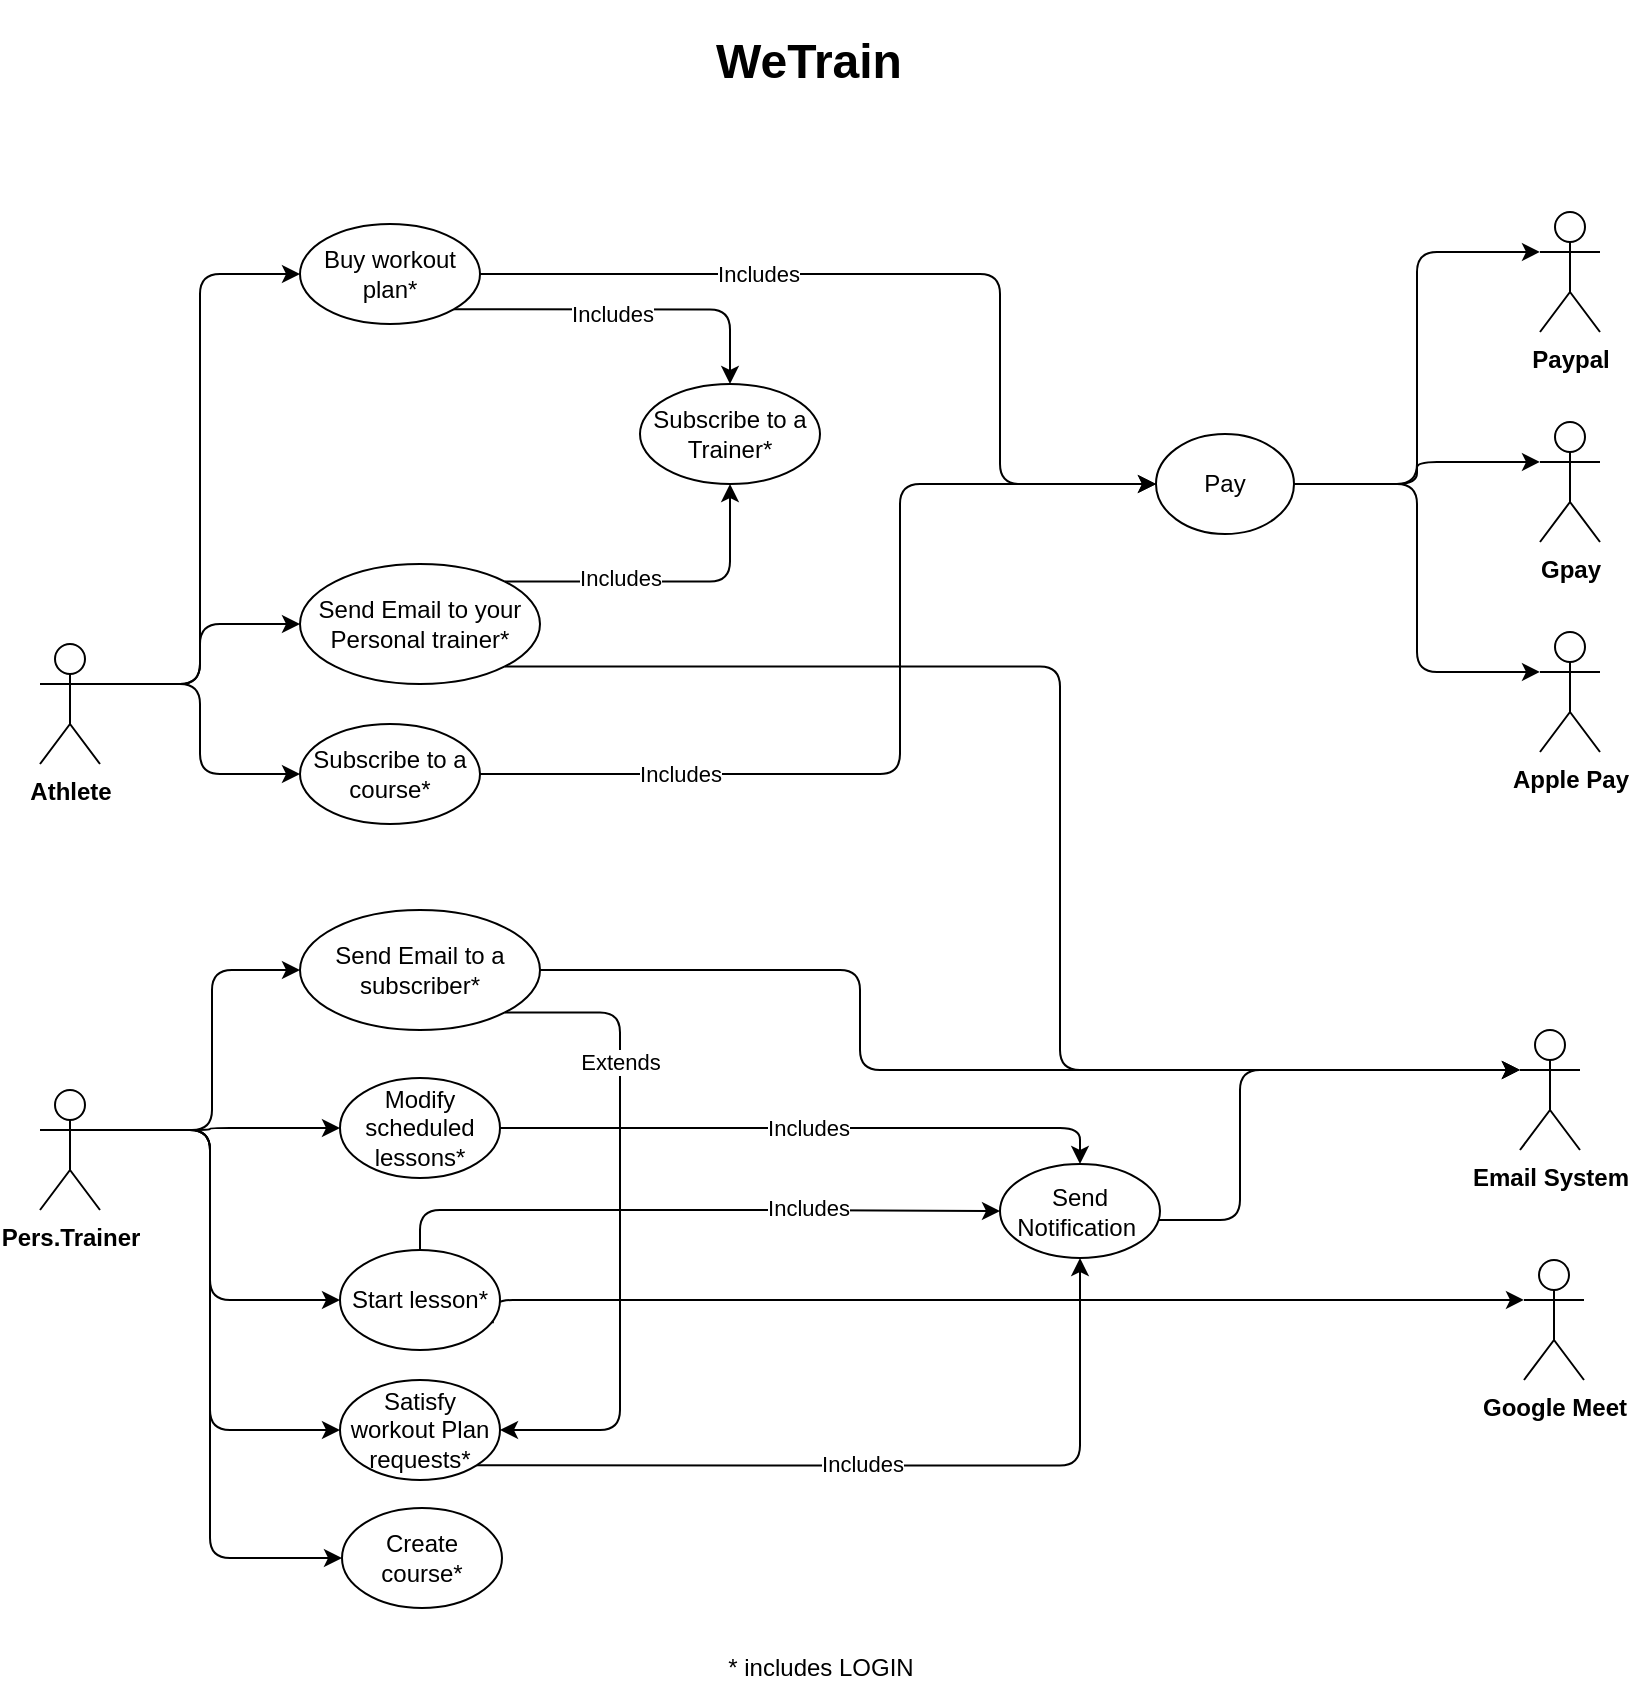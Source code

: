 <mxfile version="16.5.1" type="device"><diagram id="heDjnJoUL0jpEOGiXyep" name="Pagina-1"><mxGraphModel dx="1038" dy="641" grid="1" gridSize="10" guides="1" tooltips="1" connect="1" arrows="1" fold="1" page="1" pageScale="1" pageWidth="827" pageHeight="1169" math="0" shadow="0"><root><mxCell id="0"/><mxCell id="1" parent="0"/><mxCell id="hWXOvRztMWeQ3eAVVvtu-1" style="edgeStyle=orthogonalEdgeStyle;rounded=1;orthogonalLoop=1;jettySize=auto;html=1;exitX=1;exitY=0.333;exitDx=0;exitDy=0;exitPerimeter=0;entryX=0;entryY=0.5;entryDx=0;entryDy=0;" parent="1" source="hWXOvRztMWeQ3eAVVvtu-6" target="hWXOvRztMWeQ3eAVVvtu-42" edge="1"><mxGeometry relative="1" as="geometry"/></mxCell><mxCell id="hWXOvRztMWeQ3eAVVvtu-4" style="edgeStyle=orthogonalEdgeStyle;rounded=1;orthogonalLoop=1;jettySize=auto;html=1;exitX=1;exitY=0.333;exitDx=0;exitDy=0;exitPerimeter=0;entryX=0;entryY=0.5;entryDx=0;entryDy=0;" parent="1" source="hWXOvRztMWeQ3eAVVvtu-6" target="hWXOvRztMWeQ3eAVVvtu-33" edge="1"><mxGeometry relative="1" as="geometry"/></mxCell><mxCell id="hWXOvRztMWeQ3eAVVvtu-5" style="edgeStyle=orthogonalEdgeStyle;rounded=1;orthogonalLoop=1;jettySize=auto;html=1;exitX=1;exitY=0.333;exitDx=0;exitDy=0;exitPerimeter=0;entryX=0;entryY=0.5;entryDx=0;entryDy=0;" parent="1" source="hWXOvRztMWeQ3eAVVvtu-6" target="hWXOvRztMWeQ3eAVVvtu-62" edge="1"><mxGeometry relative="1" as="geometry"/></mxCell><mxCell id="hWXOvRztMWeQ3eAVVvtu-6" value="&lt;b&gt;Athlete&lt;/b&gt;" style="shape=umlActor;verticalLabelPosition=bottom;verticalAlign=top;html=1;outlineConnect=0;rounded=1;" parent="1" vertex="1"><mxGeometry x="30" y="376" width="30" height="60" as="geometry"/></mxCell><mxCell id="hWXOvRztMWeQ3eAVVvtu-7" style="edgeStyle=orthogonalEdgeStyle;rounded=1;orthogonalLoop=1;jettySize=auto;html=1;exitX=1;exitY=0.333;exitDx=0;exitDy=0;exitPerimeter=0;entryX=0;entryY=0.5;entryDx=0;entryDy=0;entryPerimeter=0;" parent="1" source="hWXOvRztMWeQ3eAVVvtu-14" target="hWXOvRztMWeQ3eAVVvtu-24" edge="1"><mxGeometry relative="1" as="geometry"><mxPoint x="55" y="619" as="sourcePoint"/><mxPoint x="175" y="604" as="targetPoint"/><Array as="points"><mxPoint x="115" y="619"/><mxPoint x="115" y="618"/></Array></mxGeometry></mxCell><mxCell id="hWXOvRztMWeQ3eAVVvtu-8" style="edgeStyle=orthogonalEdgeStyle;rounded=1;orthogonalLoop=1;jettySize=auto;html=1;exitX=1;exitY=0.333;exitDx=0;exitDy=0;exitPerimeter=0;entryX=0;entryY=0.5;entryDx=0;entryDy=0;" parent="1" source="hWXOvRztMWeQ3eAVVvtu-14" target="hWXOvRztMWeQ3eAVVvtu-27" edge="1"><mxGeometry relative="1" as="geometry"><mxPoint x="55" y="619" as="sourcePoint"/><mxPoint x="180" y="704" as="targetPoint"/><Array as="points"><mxPoint x="115" y="619"/><mxPoint x="115" y="704"/></Array></mxGeometry></mxCell><mxCell id="hWXOvRztMWeQ3eAVVvtu-9" style="edgeStyle=orthogonalEdgeStyle;rounded=1;orthogonalLoop=1;jettySize=auto;html=1;entryX=0;entryY=0.5;entryDx=0;entryDy=0;exitX=1;exitY=0.333;exitDx=0;exitDy=0;exitPerimeter=0;" parent="1" source="hWXOvRztMWeQ3eAVVvtu-14" target="hWXOvRztMWeQ3eAVVvtu-43" edge="1"><mxGeometry relative="1" as="geometry"><mxPoint x="45" y="619" as="sourcePoint"/><mxPoint x="180" y="864" as="targetPoint"/><Array as="points"><mxPoint x="115" y="619"/><mxPoint x="115" y="769"/></Array></mxGeometry></mxCell><mxCell id="hWXOvRztMWeQ3eAVVvtu-10" style="edgeStyle=orthogonalEdgeStyle;rounded=1;orthogonalLoop=1;jettySize=auto;html=1;exitX=1;exitY=0.333;exitDx=0;exitDy=0;exitPerimeter=0;entryX=0;entryY=0.5;entryDx=0;entryDy=0;" parent="1" source="hWXOvRztMWeQ3eAVVvtu-14" target="hWXOvRztMWeQ3eAVVvtu-57" edge="1"><mxGeometry relative="1" as="geometry"><mxPoint x="44" y="619" as="sourcePoint"/><mxPoint x="179" y="904" as="targetPoint"/><Array as="points"><mxPoint x="115" y="619"/><mxPoint x="115" y="833"/></Array></mxGeometry></mxCell><mxCell id="AkLmKCt1dw4DK2cWetB_-4" style="edgeStyle=orthogonalEdgeStyle;rounded=1;orthogonalLoop=1;jettySize=auto;html=1;exitX=1;exitY=0.333;exitDx=0;exitDy=0;exitPerimeter=0;entryX=0;entryY=0.5;entryDx=0;entryDy=0;" parent="1" target="AkLmKCt1dw4DK2cWetB_-3" edge="1"><mxGeometry relative="1" as="geometry"><mxPoint x="56" y="619" as="sourcePoint"/><mxPoint x="156" y="539" as="targetPoint"/><Array as="points"><mxPoint x="116" y="619"/><mxPoint x="116" y="539"/></Array></mxGeometry></mxCell><mxCell id="hWXOvRztMWeQ3eAVVvtu-14" value="&lt;b&gt;Pers.Trainer&lt;/b&gt;" style="shape=umlActor;verticalLabelPosition=bottom;verticalAlign=top;html=1;outlineConnect=0;rounded=1;" parent="1" vertex="1"><mxGeometry x="30" y="599" width="30" height="60" as="geometry"/></mxCell><mxCell id="hWXOvRztMWeQ3eAVVvtu-15" value="&lt;b&gt;Paypal&lt;/b&gt;" style="shape=umlActor;verticalLabelPosition=bottom;verticalAlign=top;html=1;outlineConnect=0;rounded=1;" parent="1" vertex="1"><mxGeometry x="780" y="160" width="30" height="60" as="geometry"/></mxCell><mxCell id="hWXOvRztMWeQ3eAVVvtu-16" value="&lt;b&gt;Gpay&lt;/b&gt;" style="shape=umlActor;verticalLabelPosition=bottom;verticalAlign=top;html=1;outlineConnect=0;rounded=1;" parent="1" vertex="1"><mxGeometry x="780" y="265" width="30" height="60" as="geometry"/></mxCell><mxCell id="hWXOvRztMWeQ3eAVVvtu-17" value="&lt;h1&gt;WeTrain&lt;/h1&gt;" style="text;html=1;align=center;verticalAlign=middle;resizable=0;points=[];autosize=1;strokeColor=none;fillColor=none;rounded=1;" parent="1" vertex="1"><mxGeometry x="359" y="60" width="110" height="50" as="geometry"/></mxCell><mxCell id="hWXOvRztMWeQ3eAVVvtu-21" style="edgeStyle=orthogonalEdgeStyle;rounded=1;orthogonalLoop=1;jettySize=auto;html=1;exitX=0.955;exitY=0.732;exitDx=0;exitDy=0;entryX=0;entryY=0.333;entryDx=0;entryDy=0;entryPerimeter=0;exitPerimeter=0;" parent="1" source="hWXOvRztMWeQ3eAVVvtu-27" target="hWXOvRztMWeQ3eAVVvtu-49" edge="1"><mxGeometry relative="1" as="geometry"><Array as="points"><mxPoint x="256" y="704"/></Array></mxGeometry></mxCell><mxCell id="hWXOvRztMWeQ3eAVVvtu-22" style="edgeStyle=orthogonalEdgeStyle;rounded=1;orthogonalLoop=1;jettySize=auto;html=1;exitX=1;exitY=0.5;exitDx=0;exitDy=0;entryX=0.5;entryY=0;entryDx=0;entryDy=0;" parent="1" source="hWXOvRztMWeQ3eAVVvtu-24" target="hWXOvRztMWeQ3eAVVvtu-29" edge="1"><mxGeometry relative="1" as="geometry"><Array as="points"><mxPoint x="260" y="618"/><mxPoint x="550" y="618"/></Array></mxGeometry></mxCell><mxCell id="hWXOvRztMWeQ3eAVVvtu-23" value="Includes" style="edgeLabel;html=1;align=center;verticalAlign=middle;resizable=0;points=[];rounded=1;" parent="hWXOvRztMWeQ3eAVVvtu-22" vertex="1" connectable="0"><mxGeometry x="0.023" y="-1" relative="1" as="geometry"><mxPoint x="-4" y="-1" as="offset"/></mxGeometry></mxCell><mxCell id="hWXOvRztMWeQ3eAVVvtu-24" value="Modify scheduled lessons*" style="ellipse;whiteSpace=wrap;html=1;rounded=1;" parent="1" vertex="1"><mxGeometry x="180" y="593" width="80" height="50" as="geometry"/></mxCell><mxCell id="hWXOvRztMWeQ3eAVVvtu-25" style="edgeStyle=orthogonalEdgeStyle;rounded=1;orthogonalLoop=1;jettySize=auto;html=1;exitX=0.5;exitY=0;exitDx=0;exitDy=0;entryX=0;entryY=0.5;entryDx=0;entryDy=0;" parent="1" source="hWXOvRztMWeQ3eAVVvtu-27" target="hWXOvRztMWeQ3eAVVvtu-29" edge="1"><mxGeometry relative="1" as="geometry"/></mxCell><mxCell id="hWXOvRztMWeQ3eAVVvtu-26" value="Includes" style="edgeLabel;html=1;align=center;verticalAlign=middle;resizable=0;points=[];rounded=1;" parent="hWXOvRztMWeQ3eAVVvtu-25" vertex="1" connectable="0"><mxGeometry x="0.294" y="3" relative="1" as="geometry"><mxPoint x="13" y="1" as="offset"/></mxGeometry></mxCell><mxCell id="hWXOvRztMWeQ3eAVVvtu-27" value="Start lesson*" style="ellipse;whiteSpace=wrap;html=1;rounded=1;" parent="1" vertex="1"><mxGeometry x="180" y="679" width="80" height="50" as="geometry"/></mxCell><mxCell id="hWXOvRztMWeQ3eAVVvtu-28" style="edgeStyle=orthogonalEdgeStyle;rounded=1;orthogonalLoop=1;jettySize=auto;html=1;entryX=0;entryY=0.333;entryDx=0;entryDy=0;entryPerimeter=0;" parent="1" source="hWXOvRztMWeQ3eAVVvtu-29" target="hWXOvRztMWeQ3eAVVvtu-59" edge="1"><mxGeometry relative="1" as="geometry"><Array as="points"><mxPoint x="630" y="664"/><mxPoint x="630" y="589"/></Array></mxGeometry></mxCell><mxCell id="hWXOvRztMWeQ3eAVVvtu-29" value="Send Notification&amp;nbsp;" style="ellipse;whiteSpace=wrap;html=1;rounded=1;" parent="1" vertex="1"><mxGeometry x="510" y="636" width="80" height="47" as="geometry"/></mxCell><mxCell id="hWXOvRztMWeQ3eAVVvtu-30" style="edgeStyle=orthogonalEdgeStyle;rounded=1;orthogonalLoop=1;jettySize=auto;html=1;entryX=0.5;entryY=1;entryDx=0;entryDy=0;exitX=1;exitY=0;exitDx=0;exitDy=0;" parent="1" source="hWXOvRztMWeQ3eAVVvtu-33" target="hWXOvRztMWeQ3eAVVvtu-77" edge="1"><mxGeometry relative="1" as="geometry"><mxPoint x="480" y="266" as="targetPoint"/><Array as="points"><mxPoint x="375" y="345"/></Array></mxGeometry></mxCell><mxCell id="hWXOvRztMWeQ3eAVVvtu-31" value="Includes" style="edgeLabel;html=1;align=center;verticalAlign=middle;resizable=0;points=[];rounded=1;" parent="hWXOvRztMWeQ3eAVVvtu-30" vertex="1" connectable="0"><mxGeometry x="-0.612" y="1" relative="1" as="geometry"><mxPoint x="26" y="-1" as="offset"/></mxGeometry></mxCell><mxCell id="hWXOvRztMWeQ3eAVVvtu-32" style="edgeStyle=orthogonalEdgeStyle;rounded=1;orthogonalLoop=1;jettySize=auto;html=1;exitX=1;exitY=1;exitDx=0;exitDy=0;entryX=0;entryY=0.333;entryDx=0;entryDy=0;entryPerimeter=0;" parent="1" source="hWXOvRztMWeQ3eAVVvtu-33" target="hWXOvRztMWeQ3eAVVvtu-59" edge="1"><mxGeometry relative="1" as="geometry"><Array as="points"><mxPoint x="540" y="387"/><mxPoint x="540" y="589"/></Array></mxGeometry></mxCell><mxCell id="hWXOvRztMWeQ3eAVVvtu-33" value="Send Email to your Personal trainer*" style="ellipse;whiteSpace=wrap;html=1;rounded=1;" parent="1" vertex="1"><mxGeometry x="160" y="336" width="120" height="60" as="geometry"/></mxCell><mxCell id="hWXOvRztMWeQ3eAVVvtu-40" style="edgeStyle=orthogonalEdgeStyle;rounded=1;orthogonalLoop=1;jettySize=auto;html=1;exitX=1;exitY=0.5;exitDx=0;exitDy=0;entryX=0;entryY=0.5;entryDx=0;entryDy=0;" parent="1" source="hWXOvRztMWeQ3eAVVvtu-42" target="hWXOvRztMWeQ3eAVVvtu-47" edge="1"><mxGeometry relative="1" as="geometry"><Array as="points"><mxPoint x="510" y="191"/><mxPoint x="510" y="296"/></Array><mxPoint x="480" y="216" as="targetPoint"/></mxGeometry></mxCell><mxCell id="hWXOvRztMWeQ3eAVVvtu-41" value="Includes" style="edgeLabel;html=1;align=center;verticalAlign=middle;resizable=0;points=[];rounded=1;" parent="hWXOvRztMWeQ3eAVVvtu-40" vertex="1" connectable="0"><mxGeometry x="-0.756" relative="1" as="geometry"><mxPoint x="85" as="offset"/></mxGeometry></mxCell><mxCell id="AkLmKCt1dw4DK2cWetB_-1" style="edgeStyle=orthogonalEdgeStyle;rounded=1;orthogonalLoop=1;jettySize=auto;html=1;exitX=1;exitY=1;exitDx=0;exitDy=0;entryX=0.5;entryY=0;entryDx=0;entryDy=0;" parent="1" source="hWXOvRztMWeQ3eAVVvtu-42" target="hWXOvRztMWeQ3eAVVvtu-77" edge="1"><mxGeometry relative="1" as="geometry"><Array as="points"><mxPoint x="375" y="209"/></Array></mxGeometry></mxCell><mxCell id="AkLmKCt1dw4DK2cWetB_-2" value="Includes" style="edgeLabel;html=1;align=center;verticalAlign=middle;resizable=0;points=[];rounded=1;" parent="AkLmKCt1dw4DK2cWetB_-1" vertex="1" connectable="0"><mxGeometry x="-0.103" y="-1" relative="1" as="geometry"><mxPoint y="1" as="offset"/></mxGeometry></mxCell><mxCell id="hWXOvRztMWeQ3eAVVvtu-42" value="Buy workout plan*" style="ellipse;whiteSpace=wrap;html=1;rounded=1;" parent="1" vertex="1"><mxGeometry x="160" y="166" width="90" height="50" as="geometry"/></mxCell><mxCell id="cN4oBKTkp6_k6Od906Y6-1" style="edgeStyle=orthogonalEdgeStyle;rounded=1;orthogonalLoop=1;jettySize=auto;html=1;exitX=1;exitY=1;exitDx=0;exitDy=0;entryX=0.5;entryY=1;entryDx=0;entryDy=0;" parent="1" source="hWXOvRztMWeQ3eAVVvtu-43" target="hWXOvRztMWeQ3eAVVvtu-29" edge="1"><mxGeometry relative="1" as="geometry"/></mxCell><mxCell id="cN4oBKTkp6_k6Od906Y6-2" value="Includes" style="edgeLabel;html=1;align=center;verticalAlign=middle;resizable=0;points=[];rounded=1;" parent="cN4oBKTkp6_k6Od906Y6-1" vertex="1" connectable="0"><mxGeometry x="-0.05" y="1" relative="1" as="geometry"><mxPoint as="offset"/></mxGeometry></mxCell><mxCell id="hWXOvRztMWeQ3eAVVvtu-43" value="Satisfy workout Plan requests*" style="ellipse;whiteSpace=wrap;html=1;rounded=1;" parent="1" vertex="1"><mxGeometry x="180" y="744" width="80" height="50" as="geometry"/></mxCell><mxCell id="hWXOvRztMWeQ3eAVVvtu-44" style="edgeStyle=orthogonalEdgeStyle;rounded=1;orthogonalLoop=1;jettySize=auto;html=1;exitX=1;exitY=0.5;exitDx=0;exitDy=0;entryX=0;entryY=0.333;entryDx=0;entryDy=0;entryPerimeter=0;" parent="1" source="hWXOvRztMWeQ3eAVVvtu-47" target="hWXOvRztMWeQ3eAVVvtu-15" edge="1"><mxGeometry relative="1" as="geometry"/></mxCell><mxCell id="hWXOvRztMWeQ3eAVVvtu-45" style="edgeStyle=orthogonalEdgeStyle;rounded=1;orthogonalLoop=1;jettySize=auto;html=1;exitX=1;exitY=0.5;exitDx=0;exitDy=0;entryX=0;entryY=0.333;entryDx=0;entryDy=0;entryPerimeter=0;" parent="1" source="hWXOvRztMWeQ3eAVVvtu-47" target="hWXOvRztMWeQ3eAVVvtu-16" edge="1"><mxGeometry relative="1" as="geometry"/></mxCell><mxCell id="hWXOvRztMWeQ3eAVVvtu-46" style="edgeStyle=orthogonalEdgeStyle;rounded=1;orthogonalLoop=1;jettySize=auto;html=1;exitX=1;exitY=0.5;exitDx=0;exitDy=0;entryX=0;entryY=0.333;entryDx=0;entryDy=0;entryPerimeter=0;" parent="1" source="hWXOvRztMWeQ3eAVVvtu-47" target="hWXOvRztMWeQ3eAVVvtu-48" edge="1"><mxGeometry relative="1" as="geometry"/></mxCell><mxCell id="hWXOvRztMWeQ3eAVVvtu-47" value="Pay" style="ellipse;whiteSpace=wrap;html=1;rounded=1;" parent="1" vertex="1"><mxGeometry x="588" y="271" width="69" height="50" as="geometry"/></mxCell><mxCell id="hWXOvRztMWeQ3eAVVvtu-48" value="&lt;b&gt;Apple Pay&lt;/b&gt;" style="shape=umlActor;verticalLabelPosition=bottom;verticalAlign=top;html=1;outlineConnect=0;rounded=1;" parent="1" vertex="1"><mxGeometry x="780" y="370" width="30" height="60" as="geometry"/></mxCell><mxCell id="hWXOvRztMWeQ3eAVVvtu-49" value="&lt;b&gt;Google Meet&lt;br&gt;&lt;/b&gt;" style="shape=umlActor;verticalLabelPosition=bottom;verticalAlign=top;html=1;outlineConnect=0;rounded=1;" parent="1" vertex="1"><mxGeometry x="772" y="684" width="30" height="60" as="geometry"/></mxCell><mxCell id="hWXOvRztMWeQ3eAVVvtu-57" value="Create course*" style="ellipse;whiteSpace=wrap;html=1;rounded=1;" parent="1" vertex="1"><mxGeometry x="181" y="808" width="80" height="50" as="geometry"/></mxCell><mxCell id="hWXOvRztMWeQ3eAVVvtu-58" value="* includes LOGIN" style="text;html=1;align=center;verticalAlign=middle;resizable=0;points=[];autosize=1;strokeColor=none;fillColor=none;rounded=1;" parent="1" vertex="1"><mxGeometry x="365" y="878" width="110" height="20" as="geometry"/></mxCell><mxCell id="hWXOvRztMWeQ3eAVVvtu-59" value="&lt;b&gt;Email System&lt;br&gt;&lt;/b&gt;" style="shape=umlActor;verticalLabelPosition=bottom;verticalAlign=top;html=1;outlineConnect=0;rounded=1;" parent="1" vertex="1"><mxGeometry x="770" y="569" width="30" height="60" as="geometry"/></mxCell><mxCell id="hWXOvRztMWeQ3eAVVvtu-60" style="edgeStyle=orthogonalEdgeStyle;rounded=1;orthogonalLoop=1;jettySize=auto;html=1;entryX=0;entryY=0.5;entryDx=0;entryDy=0;" parent="1" source="hWXOvRztMWeQ3eAVVvtu-62" target="hWXOvRztMWeQ3eAVVvtu-47" edge="1"><mxGeometry relative="1" as="geometry"><Array as="points"><mxPoint x="460" y="441"/><mxPoint x="460" y="296"/></Array></mxGeometry></mxCell><mxCell id="hWXOvRztMWeQ3eAVVvtu-61" value="Includes" style="edgeLabel;html=1;align=center;verticalAlign=middle;resizable=0;points=[];rounded=1;" parent="hWXOvRztMWeQ3eAVVvtu-60" vertex="1" connectable="0"><mxGeometry x="-0.587" y="-3" relative="1" as="geometry"><mxPoint y="-3" as="offset"/></mxGeometry></mxCell><mxCell id="hWXOvRztMWeQ3eAVVvtu-62" value="Subscribe to a course*" style="ellipse;whiteSpace=wrap;html=1;rounded=1;" parent="1" vertex="1"><mxGeometry x="160" y="416" width="90" height="50" as="geometry"/></mxCell><mxCell id="hWXOvRztMWeQ3eAVVvtu-77" value="Subscribe to a Trainer*" style="ellipse;whiteSpace=wrap;html=1;rounded=1;" parent="1" vertex="1"><mxGeometry x="330" y="246" width="90" height="50" as="geometry"/></mxCell><mxCell id="AkLmKCt1dw4DK2cWetB_-5" style="edgeStyle=orthogonalEdgeStyle;rounded=1;orthogonalLoop=1;jettySize=auto;html=1;exitX=1;exitY=0.5;exitDx=0;exitDy=0;entryX=0;entryY=0.333;entryDx=0;entryDy=0;entryPerimeter=0;" parent="1" source="AkLmKCt1dw4DK2cWetB_-3" target="hWXOvRztMWeQ3eAVVvtu-59" edge="1"><mxGeometry relative="1" as="geometry"><Array as="points"><mxPoint x="440" y="539"/><mxPoint x="440" y="589"/></Array></mxGeometry></mxCell><mxCell id="AkLmKCt1dw4DK2cWetB_-6" style="edgeStyle=orthogonalEdgeStyle;rounded=1;orthogonalLoop=1;jettySize=auto;html=1;exitX=1;exitY=1;exitDx=0;exitDy=0;entryX=1;entryY=0.5;entryDx=0;entryDy=0;" parent="1" source="AkLmKCt1dw4DK2cWetB_-3" target="hWXOvRztMWeQ3eAVVvtu-43" edge="1"><mxGeometry relative="1" as="geometry"><Array as="points"><mxPoint x="320" y="560"/><mxPoint x="320" y="769"/></Array></mxGeometry></mxCell><mxCell id="AkLmKCt1dw4DK2cWetB_-7" value="Extends" style="edgeLabel;html=1;align=center;verticalAlign=middle;resizable=0;points=[];rounded=1;" parent="AkLmKCt1dw4DK2cWetB_-6" vertex="1" connectable="0"><mxGeometry x="-0.493" relative="1" as="geometry"><mxPoint as="offset"/></mxGeometry></mxCell><mxCell id="AkLmKCt1dw4DK2cWetB_-3" value="Send Email to a subscriber*" style="ellipse;whiteSpace=wrap;html=1;rounded=1;" parent="1" vertex="1"><mxGeometry x="160" y="509" width="120" height="60" as="geometry"/></mxCell></root></mxGraphModel></diagram></mxfile>